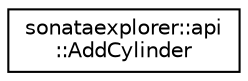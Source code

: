 digraph "Graphical Class Hierarchy"
{
 // LATEX_PDF_SIZE
  edge [fontname="Helvetica",fontsize="10",labelfontname="Helvetica",labelfontsize="10"];
  node [fontname="Helvetica",fontsize="10",shape=record];
  rankdir="LR";
  Node0 [label="sonataexplorer::api\l::AddCylinder",height=0.2,width=0.4,color="black", fillcolor="white", style="filled",URL="$db/dcd/structsonataexplorer_1_1api_1_1AddCylinder.html",tooltip=" "];
}

